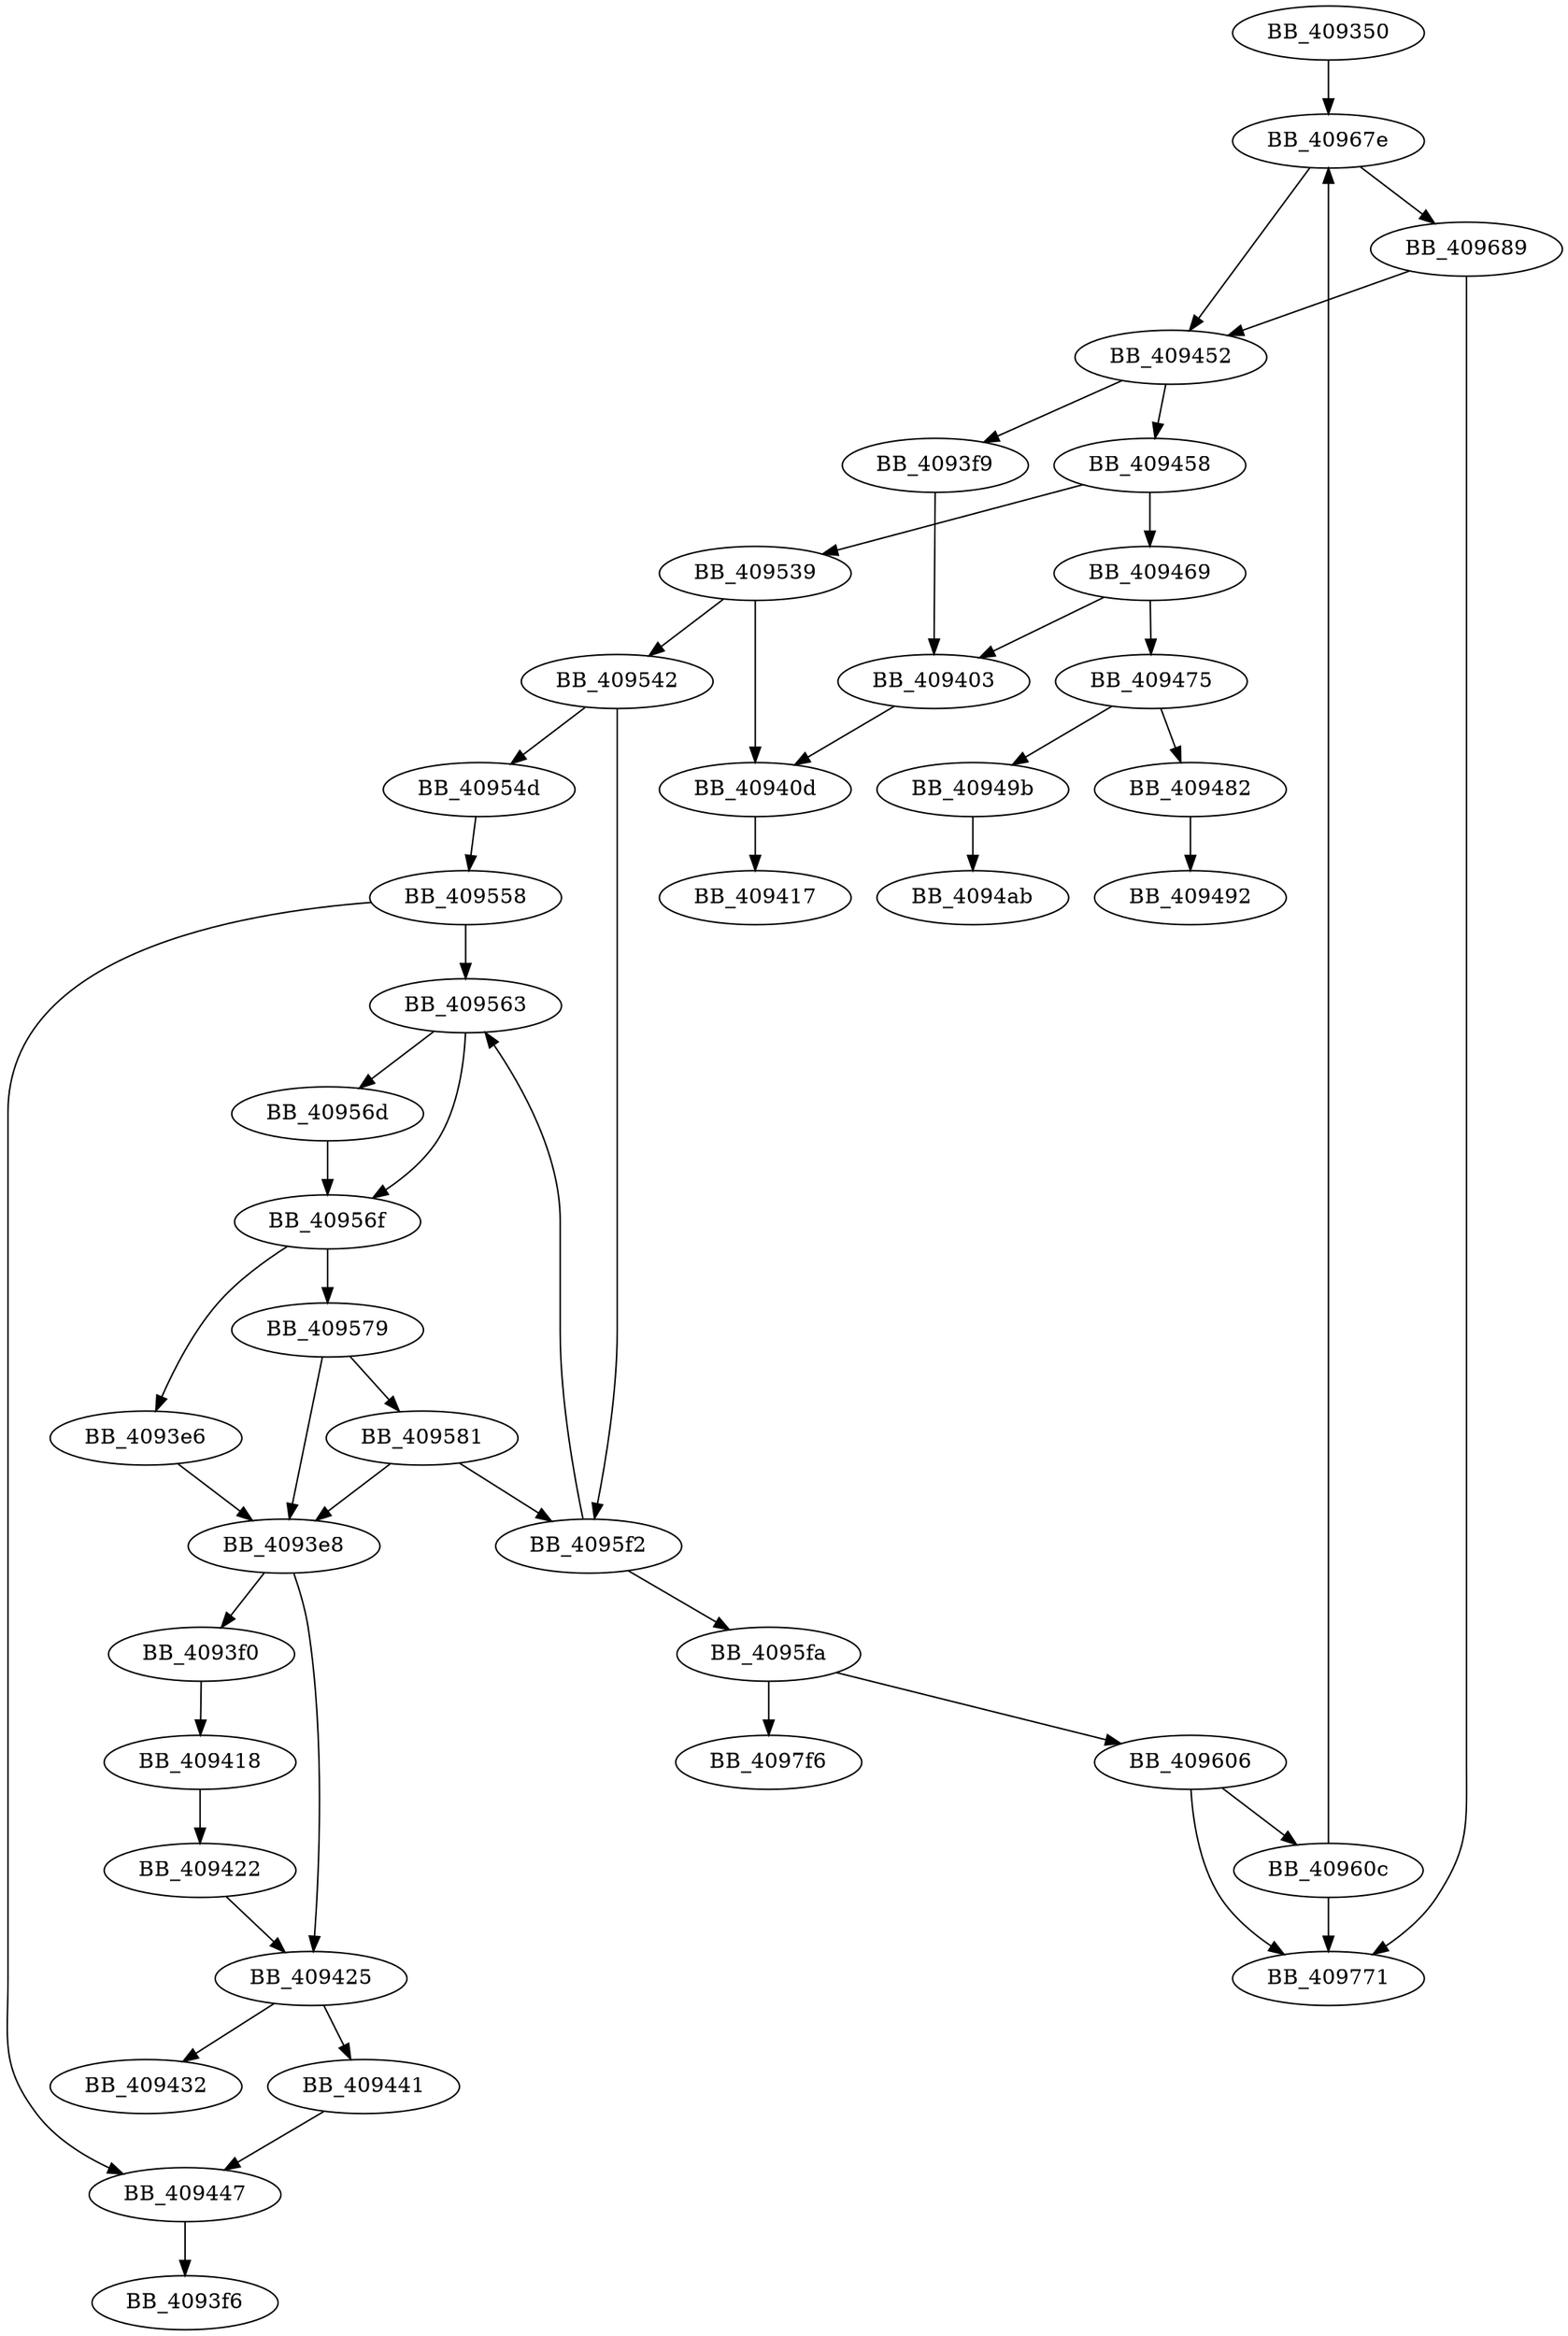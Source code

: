 DiGraph sub_409350{
BB_409350->BB_40967e
BB_4093e6->BB_4093e8
BB_4093e8->BB_4093f0
BB_4093e8->BB_409425
BB_4093f0->BB_409418
BB_4093f9->BB_409403
BB_409403->BB_40940d
BB_40940d->BB_409417
BB_409418->BB_409422
BB_409422->BB_409425
BB_409425->BB_409432
BB_409425->BB_409441
BB_409441->BB_409447
BB_409447->BB_4093f6
BB_409452->BB_4093f9
BB_409452->BB_409458
BB_409458->BB_409469
BB_409458->BB_409539
BB_409469->BB_409403
BB_409469->BB_409475
BB_409475->BB_409482
BB_409475->BB_40949b
BB_409482->BB_409492
BB_40949b->BB_4094ab
BB_409539->BB_40940d
BB_409539->BB_409542
BB_409542->BB_40954d
BB_409542->BB_4095f2
BB_40954d->BB_409558
BB_409558->BB_409447
BB_409558->BB_409563
BB_409563->BB_40956d
BB_409563->BB_40956f
BB_40956d->BB_40956f
BB_40956f->BB_4093e6
BB_40956f->BB_409579
BB_409579->BB_4093e8
BB_409579->BB_409581
BB_409581->BB_4093e8
BB_409581->BB_4095f2
BB_4095f2->BB_409563
BB_4095f2->BB_4095fa
BB_4095fa->BB_409606
BB_4095fa->BB_4097f6
BB_409606->BB_40960c
BB_409606->BB_409771
BB_40960c->BB_40967e
BB_40960c->BB_409771
BB_40967e->BB_409452
BB_40967e->BB_409689
BB_409689->BB_409452
BB_409689->BB_409771
}

